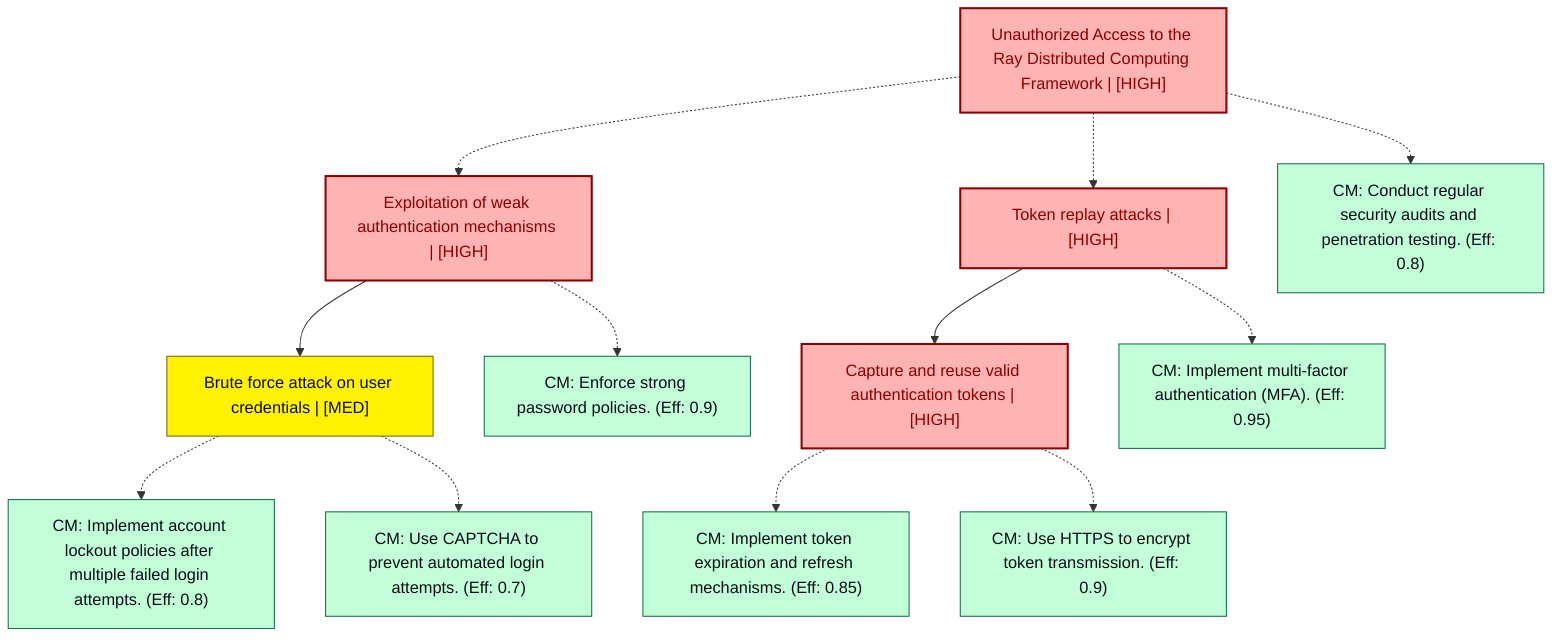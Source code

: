 graph TB
  root["Unauthorized Access to the Ray Distributed Computing Framework | [HIGH]"]:::highRisk
  path1["Exploitation of weak authentication mechanisms | [HIGH]"]:::highRisk
  leaf1["Brute force attack on user credentials | [MED]"]:::mediumRisk
  leaf1_cm_0["CM: Implement account lockout policies after multiple failed login attempts. (Eff: 0.8)"]:::countermeasure
  leaf1_cm_1["CM: Use CAPTCHA to prevent automated login attempts. (Eff: 0.7)"]:::countermeasure
  path1_cm_0["CM: Enforce strong password policies. (Eff: 0.9)"]:::countermeasure
  path2["Token replay attacks | [HIGH]"]:::highRisk
  leaf2["Capture and reuse valid authentication tokens | [HIGH]"]:::highRisk
  leaf2_cm_0["CM: Implement token expiration and refresh mechanisms. (Eff: 0.85)"]:::countermeasure
  leaf2_cm_1["CM: Use HTTPS to encrypt token transmission. (Eff: 0.9)"]:::countermeasure
  path2_cm_0["CM: Implement multi-factor authentication (MFA). (Eff: 0.95)"]:::countermeasure
  root_cm_0["CM: Conduct regular security audits and penetration testing. (Eff: 0.8)"]:::countermeasure

  root -.-> path1
  path1 --> leaf1
  leaf1 -.-> leaf1_cm_0
  leaf1 -.-> leaf1_cm_1
  path1 -.-> path1_cm_0
  root -.-> path2
  path2 --> leaf2
  leaf2 -.-> leaf2_cm_0
  leaf2 -.-> leaf2_cm_1
  path2 -.-> path2_cm_0
  root -.-> root_cm_0

  classDef andNode fill:#FFB3B3,stroke:#8B0000,stroke-width:2px,color:#0B0D17
  classDef orNode fill:#C2FFD8,stroke:#106B49,stroke-width:2px,color:#0B0D17
  classDef leafNode fill:#73d1ff,stroke:#29ABE2,stroke-width:2px,color:#0B0D17
  classDef highRisk fill:#FFB3B3,color:#8B0000,stroke:#8B0000,stroke-width:2px
  classDef mediumRisk fill:#FFF200,stroke:#7A6300,stroke-width:1px,color:#0B0D17
  classDef lowRisk fill:#FFF2B3,stroke:#FFF2B3,stroke-width:1px,color:#0B0D17
  classDef countermeasure fill:#C2FFD8,stroke:#106B49,stroke-width:1px,color:#0B0D17
  classDef reference fill:#ffa1ad,stroke:#A259FF,stroke-width:1px,stroke-dasharray:3 3,color:#0B0D17
  classDef mitreNode stroke-dasharray:5 5
  classDef note fill:#ffffcc,stroke:#ffcc00,stroke-width:2px,stroke-dasharray:5 5